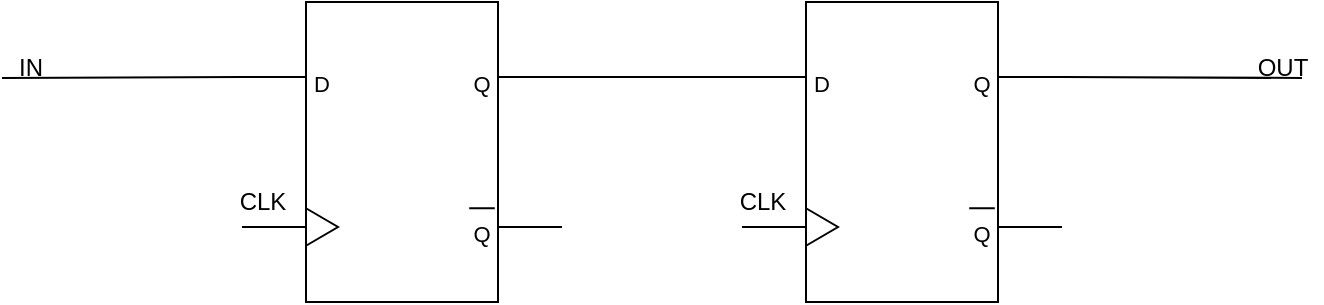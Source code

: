 <mxfile version="12.5.5" type="device"><diagram id="u4wHZZSFokmeUQvFhNTG" name="Page-1"><mxGraphModel dx="1422" dy="768" grid="1" gridSize="10" guides="1" tooltips="1" connect="1" arrows="1" fold="1" page="1" pageScale="1" pageWidth="850" pageHeight="1100" math="0" shadow="0"><root><mxCell id="0"/><mxCell id="1" parent="0"/><mxCell id="BvfvYiW1PICo1RoT_Y6a-3" value="" style="verticalLabelPosition=bottom;shadow=0;dashed=0;align=center;html=1;verticalAlign=top;shape=mxgraph.electrical.logic_gates.d_type_flip-flop;" vertex="1" parent="1"><mxGeometry x="160" y="110" width="160" height="150" as="geometry"/></mxCell><mxCell id="BvfvYiW1PICo1RoT_Y6a-4" value="" style="verticalLabelPosition=bottom;shadow=0;dashed=0;align=center;html=1;verticalAlign=top;shape=mxgraph.electrical.logic_gates.d_type_flip-flop;" vertex="1" parent="1"><mxGeometry x="410" y="110" width="160" height="150" as="geometry"/></mxCell><mxCell id="BvfvYiW1PICo1RoT_Y6a-5" value="" style="endArrow=none;html=1;entryX=0;entryY=0.25;entryDx=0;entryDy=0;entryPerimeter=0;" edge="1" parent="1" target="BvfvYiW1PICo1RoT_Y6a-3"><mxGeometry width="50" height="50" relative="1" as="geometry"><mxPoint x="40" y="148" as="sourcePoint"/><mxPoint x="160" y="200" as="targetPoint"/></mxGeometry></mxCell><mxCell id="BvfvYiW1PICo1RoT_Y6a-6" value="" style="endArrow=none;html=1;entryX=0;entryY=0.25;entryDx=0;entryDy=0;entryPerimeter=0;exitX=1;exitY=0.25;exitDx=0;exitDy=0;exitPerimeter=0;" edge="1" parent="1" source="BvfvYiW1PICo1RoT_Y6a-3" target="BvfvYiW1PICo1RoT_Y6a-4"><mxGeometry width="50" height="50" relative="1" as="geometry"><mxPoint x="40" y="330" as="sourcePoint"/><mxPoint x="90" y="280" as="targetPoint"/></mxGeometry></mxCell><mxCell id="BvfvYiW1PICo1RoT_Y6a-7" value="CLK" style="text;html=1;align=center;verticalAlign=middle;resizable=0;points=[];autosize=1;" vertex="1" parent="1"><mxGeometry x="150" y="200" width="40" height="20" as="geometry"/></mxCell><mxCell id="BvfvYiW1PICo1RoT_Y6a-8" value="CLK" style="text;html=1;align=center;verticalAlign=middle;resizable=0;points=[];autosize=1;" vertex="1" parent="1"><mxGeometry x="400" y="200" width="40" height="20" as="geometry"/></mxCell><mxCell id="BvfvYiW1PICo1RoT_Y6a-9" value="" style="endArrow=none;html=1;exitX=1;exitY=0.25;exitDx=0;exitDy=0;exitPerimeter=0;" edge="1" parent="1" source="BvfvYiW1PICo1RoT_Y6a-4"><mxGeometry width="50" height="50" relative="1" as="geometry"><mxPoint x="40" y="330" as="sourcePoint"/><mxPoint x="690" y="148" as="targetPoint"/></mxGeometry></mxCell><mxCell id="BvfvYiW1PICo1RoT_Y6a-10" value="IN" style="text;html=1;align=center;verticalAlign=middle;resizable=0;points=[];autosize=1;" vertex="1" parent="1"><mxGeometry x="39" y="133" width="30" height="20" as="geometry"/></mxCell><mxCell id="BvfvYiW1PICo1RoT_Y6a-11" value="OUT" style="text;html=1;align=center;verticalAlign=middle;resizable=0;points=[];autosize=1;" vertex="1" parent="1"><mxGeometry x="660" y="133" width="40" height="20" as="geometry"/></mxCell></root></mxGraphModel></diagram></mxfile>